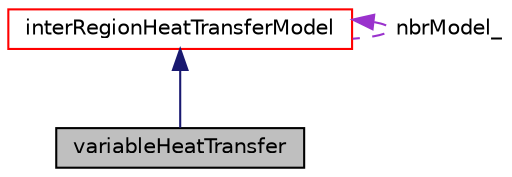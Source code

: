 digraph "variableHeatTransfer"
{
  bgcolor="transparent";
  edge [fontname="Helvetica",fontsize="10",labelfontname="Helvetica",labelfontsize="10"];
  node [fontname="Helvetica",fontsize="10",shape=record];
  Node1 [label="variableHeatTransfer",height=0.2,width=0.4,color="black", fillcolor="grey75", style="filled", fontcolor="black"];
  Node2 -> Node1 [dir="back",color="midnightblue",fontsize="10",style="solid",fontname="Helvetica"];
  Node2 [label="interRegionHeatTransferModel",height=0.2,width=0.4,color="red",URL="$a01179.html",tooltip="Base class for inter region heat exchange. The derived classes must provide the heat transfer coeffis..."];
  Node2 -> Node2 [dir="back",color="darkorchid3",fontsize="10",style="dashed",label=" nbrModel_" ,fontname="Helvetica"];
}
